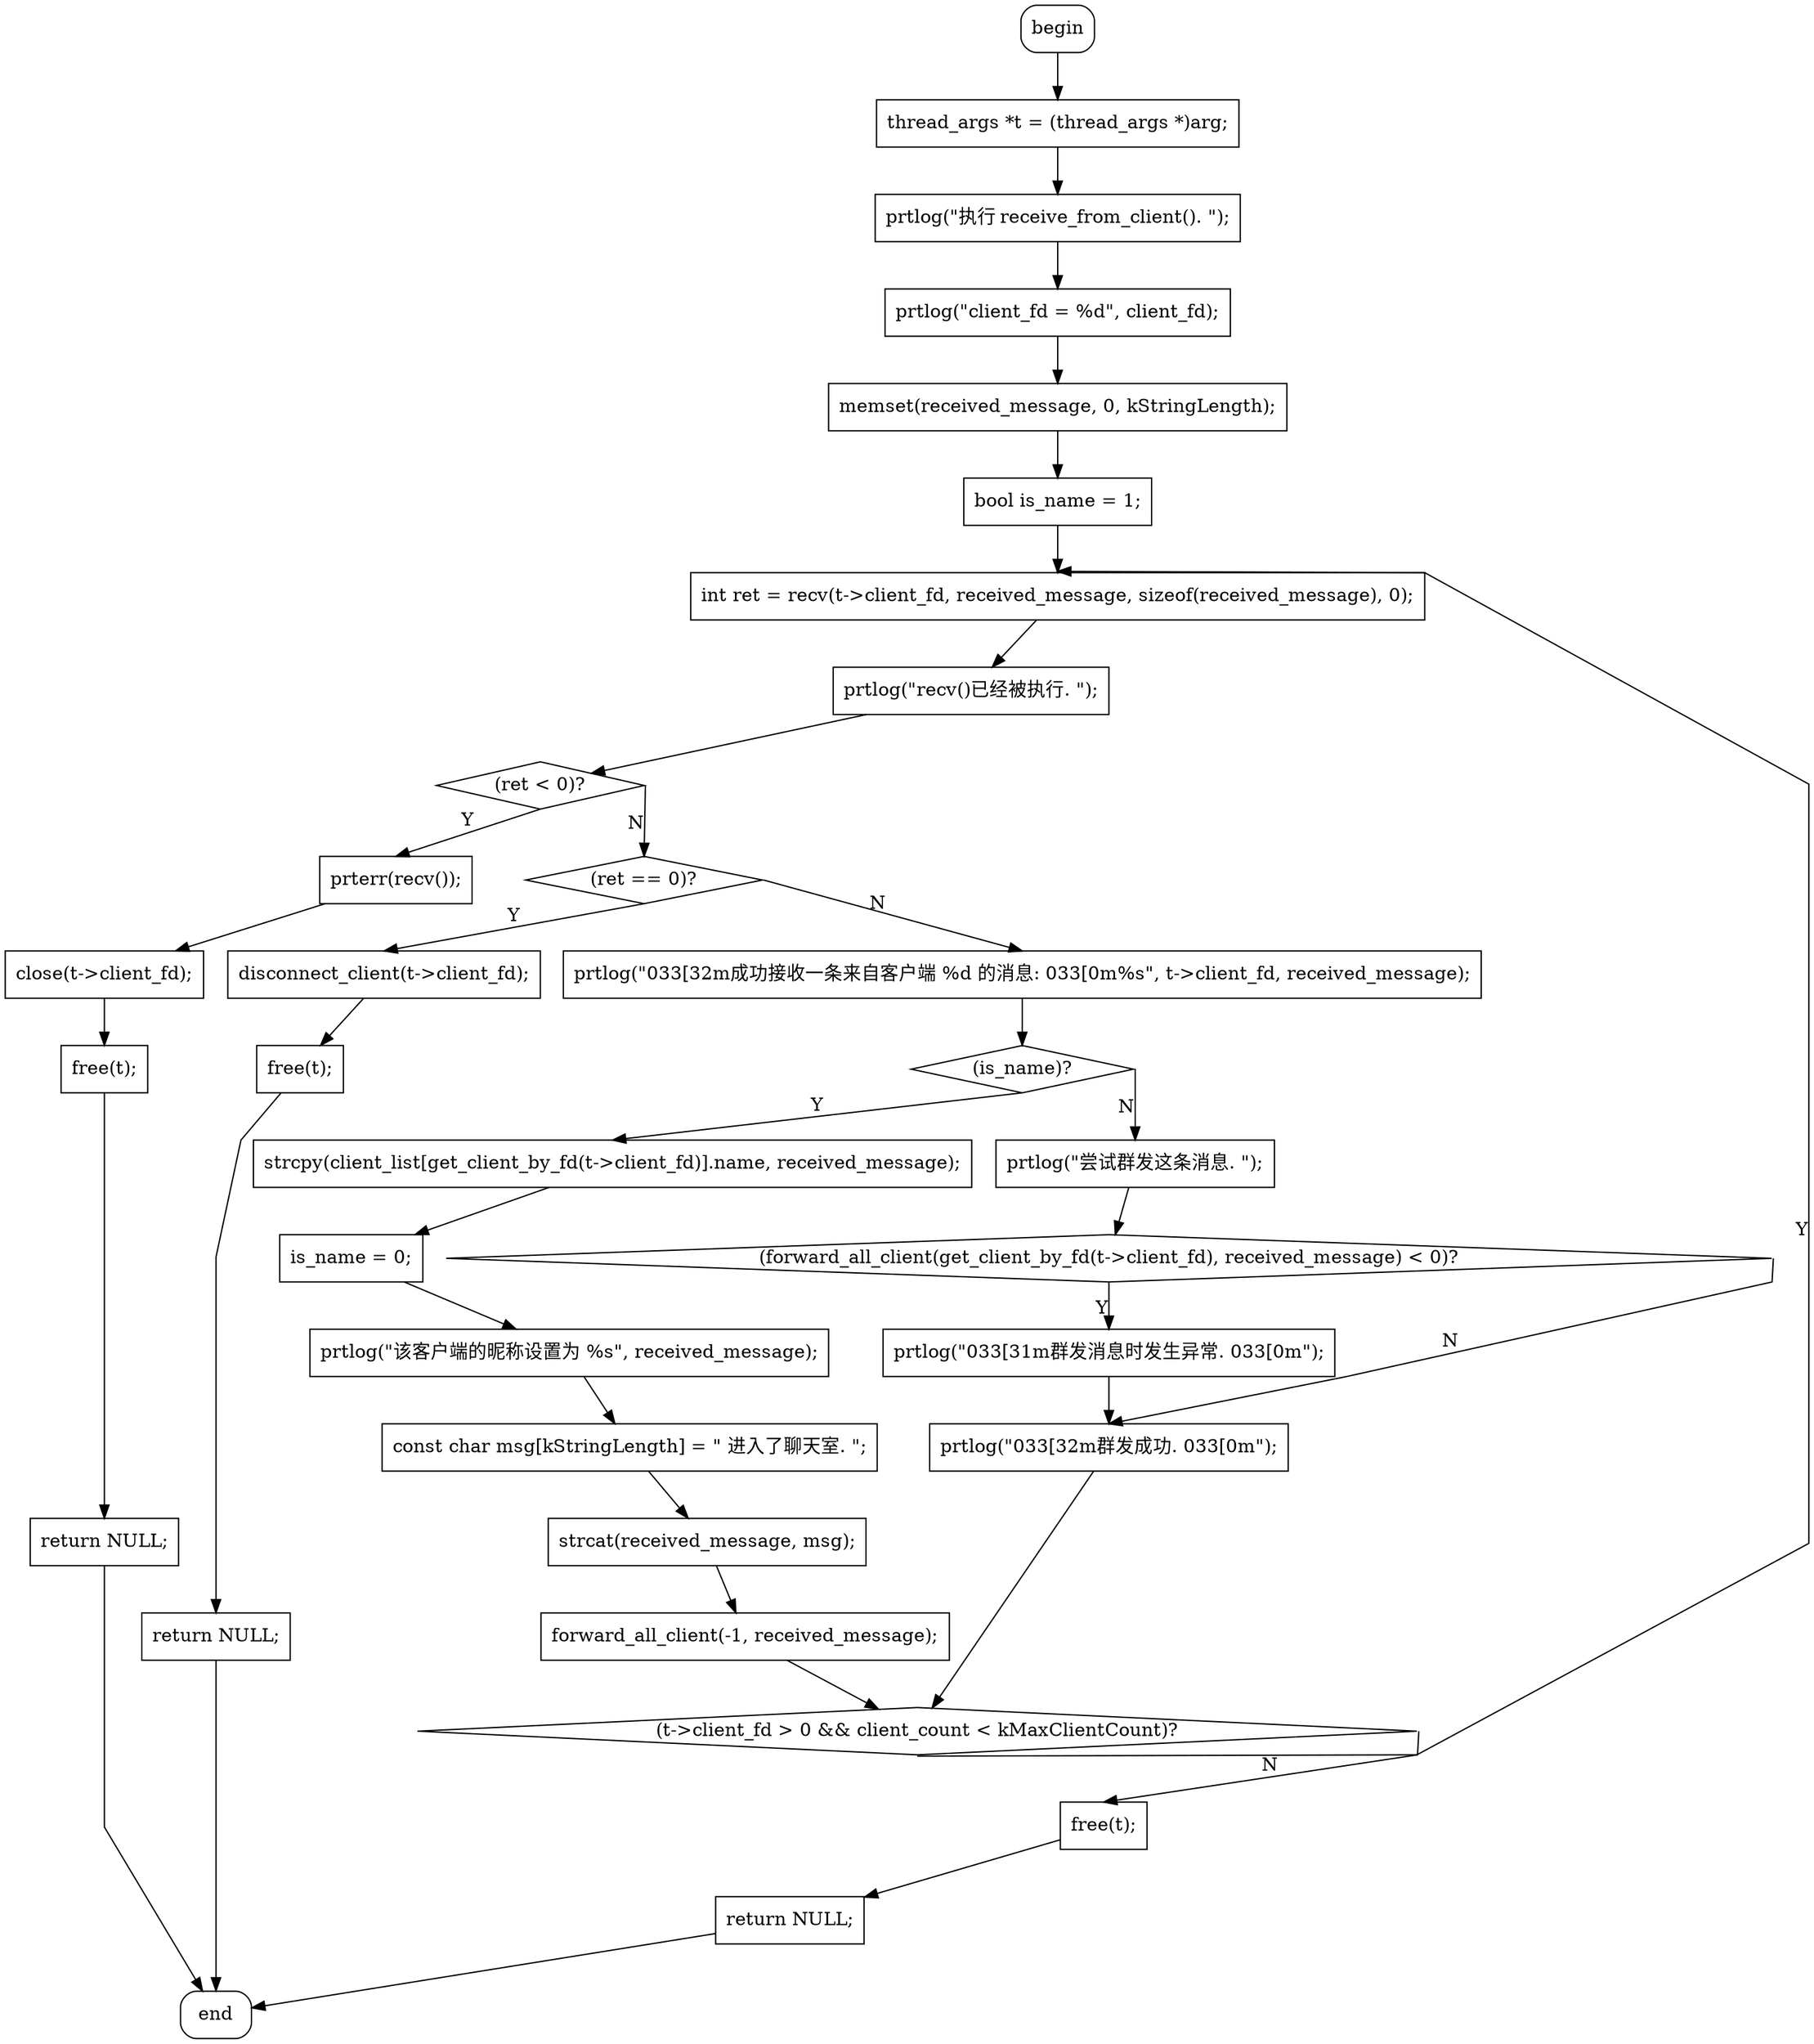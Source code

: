 digraph {
graph [splines=polyline];
D0 [shape=box, style=rounded, label="begin"];
{rank = sink; D1 [shape=box, style=rounded, label="end"];}
D4 [shape=box, label="thread_args *t = (thread_args *)arg;"];
D6 [shape=box, label="prtlog(\"执行 receive_from_client(). \");"];
D8 [shape=box, label="prtlog(\"client_fd = %d\", client_fd);"];
D10 [shape=box, label="memset(received_message, 0, kStringLength);"];
D12 [shape=box, label="bool is_name = 1;"];
D16 [shape=diamond, label="(t->client_fd > 0 && client_count < kMaxClientCount)?"];
D19 [shape=box, label="int ret = recv(t->client_fd, received_message, sizeof(received_message), 0);"];
D21 [shape=box, label="prtlog(\"recv()已经被执行. \");"];
D23 [shape=diamond, label="(ret < 0)?"];
D28 [shape=box, label="prterr(recv());"];
D30 [shape=box, label="close(t->client_fd);"];
D32 [shape=box, label="free(t);"];
D34 [shape=box, label="return NULL;"];
D36 [shape=diamond, label="(ret == 0)?"];
D41 [shape=box, label="disconnect_client(t->client_fd);"];
D43 [shape=box, label="free(t);"];
D45 [shape=box, label="return NULL;"];
D47 [shape=box, label="prtlog(\"\033[32m成功接收一条来自客户端 %d 的消息: \033[0m%s\", t->client_fd, received_message);"];
D49 [shape=diamond, label="(is_name)?"];
D54 [shape=box, label="strcpy(client_list[get_client_by_fd(t->client_fd)].name, received_message);"];
D56 [shape=box, label="is_name = 0;"];
D58 [shape=box, label="prtlog(\"该客户端的昵称设置为 %s\", received_message);"];
D60 [shape=box, label="const char msg[kStringLength] = \" 进入了聊天室. \";"];
D62 [shape=box, label="strcat(received_message, msg);"];
D64 [shape=box, label="forward_all_client(-1, received_message);"];
D68 [shape=box, label="prtlog(\"尝试群发这条消息. \");"];
D70 [shape=diamond, label="(forward_all_client(get_client_by_fd(t->client_fd), received_message) < 0)?"];
D75 [shape=box, label="prtlog(\"\033[31m群发消息时发生异常. \033[0m\");"];
D77 [shape=box, label="prtlog(\"\033[32m群发成功. \033[0m\");"];
D79 [shape=box, label="free(t);"];
D81 [shape=box, label="return NULL;"];
D4 -> D6;
D6 -> D8;
D8 -> D10;
D10 -> D12;
D16:e -> D79:n [xlabel=N];
D12 -> D19;
D19 -> D21;
D21 -> D23;
D36:e -> D47:n [xlabel=N];
D28 -> D30;
D30 -> D32;
D32 -> D34;
D23:e -> D36:n [xlabel=N];
D34 -> D1;
D41 -> D43;
D36:s -> D41:n [xlabel=Y];
D43 -> D45;
D47 -> D49;
D45 -> D1;
D23:s -> D28:n [xlabel=Y];
D54 -> D56;
D56 -> D58;
D58 -> D60;
D60 -> D62;
D62 -> D64;
D64 -> D16;
D68 -> D70;
D49:s -> D54:n [xlabel=Y];
D49:e -> D68:n [xlabel=N];
D70:e -> D77:n [xlabel=N];
D75 -> D77;
D77 -> D16;
D70:s -> D75:n [xlabel=Y];
D79 -> D81;
D16:s -> D19:n [xlabel=Y];
D81 -> D1;
D0 -> D4;
}
